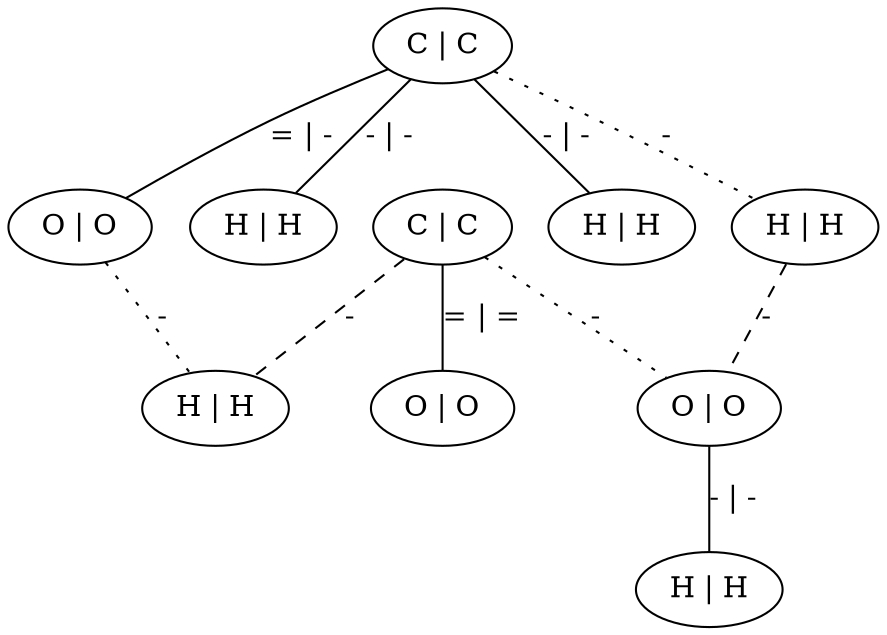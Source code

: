 graph G {
	0 [ label="C | C" ]
	1 [ label="O | O" ]
	2 [ label="H | H" ]
	3 [ label="C | C" ]
	4 [ label="H | H" ]
	5 [ label="O | O" ]
	6 [ label="H | H" ]
	7 [ label="H | H" ]
	8 [ label="O | O" ]
	9 [ label="H | H" ]
	0 -- 1 [ label="= | -" ]
	0 -- 2 [ label="- | -" ]
	0 -- 4 [ style=dotted label="-" ]
	0 -- 9 [ label="- | -" ]
	1 -- 7 [ style=dotted label="-" ]
	3 -- 5 [ style=dotted label="-" ]
	3 -- 7 [ style=dashed label="-" ]
	3 -- 8 [ label="= | =" ]
	4 -- 5 [ style=dashed label="-" ]
	5 -- 6 [ label="- | -" ]
}
